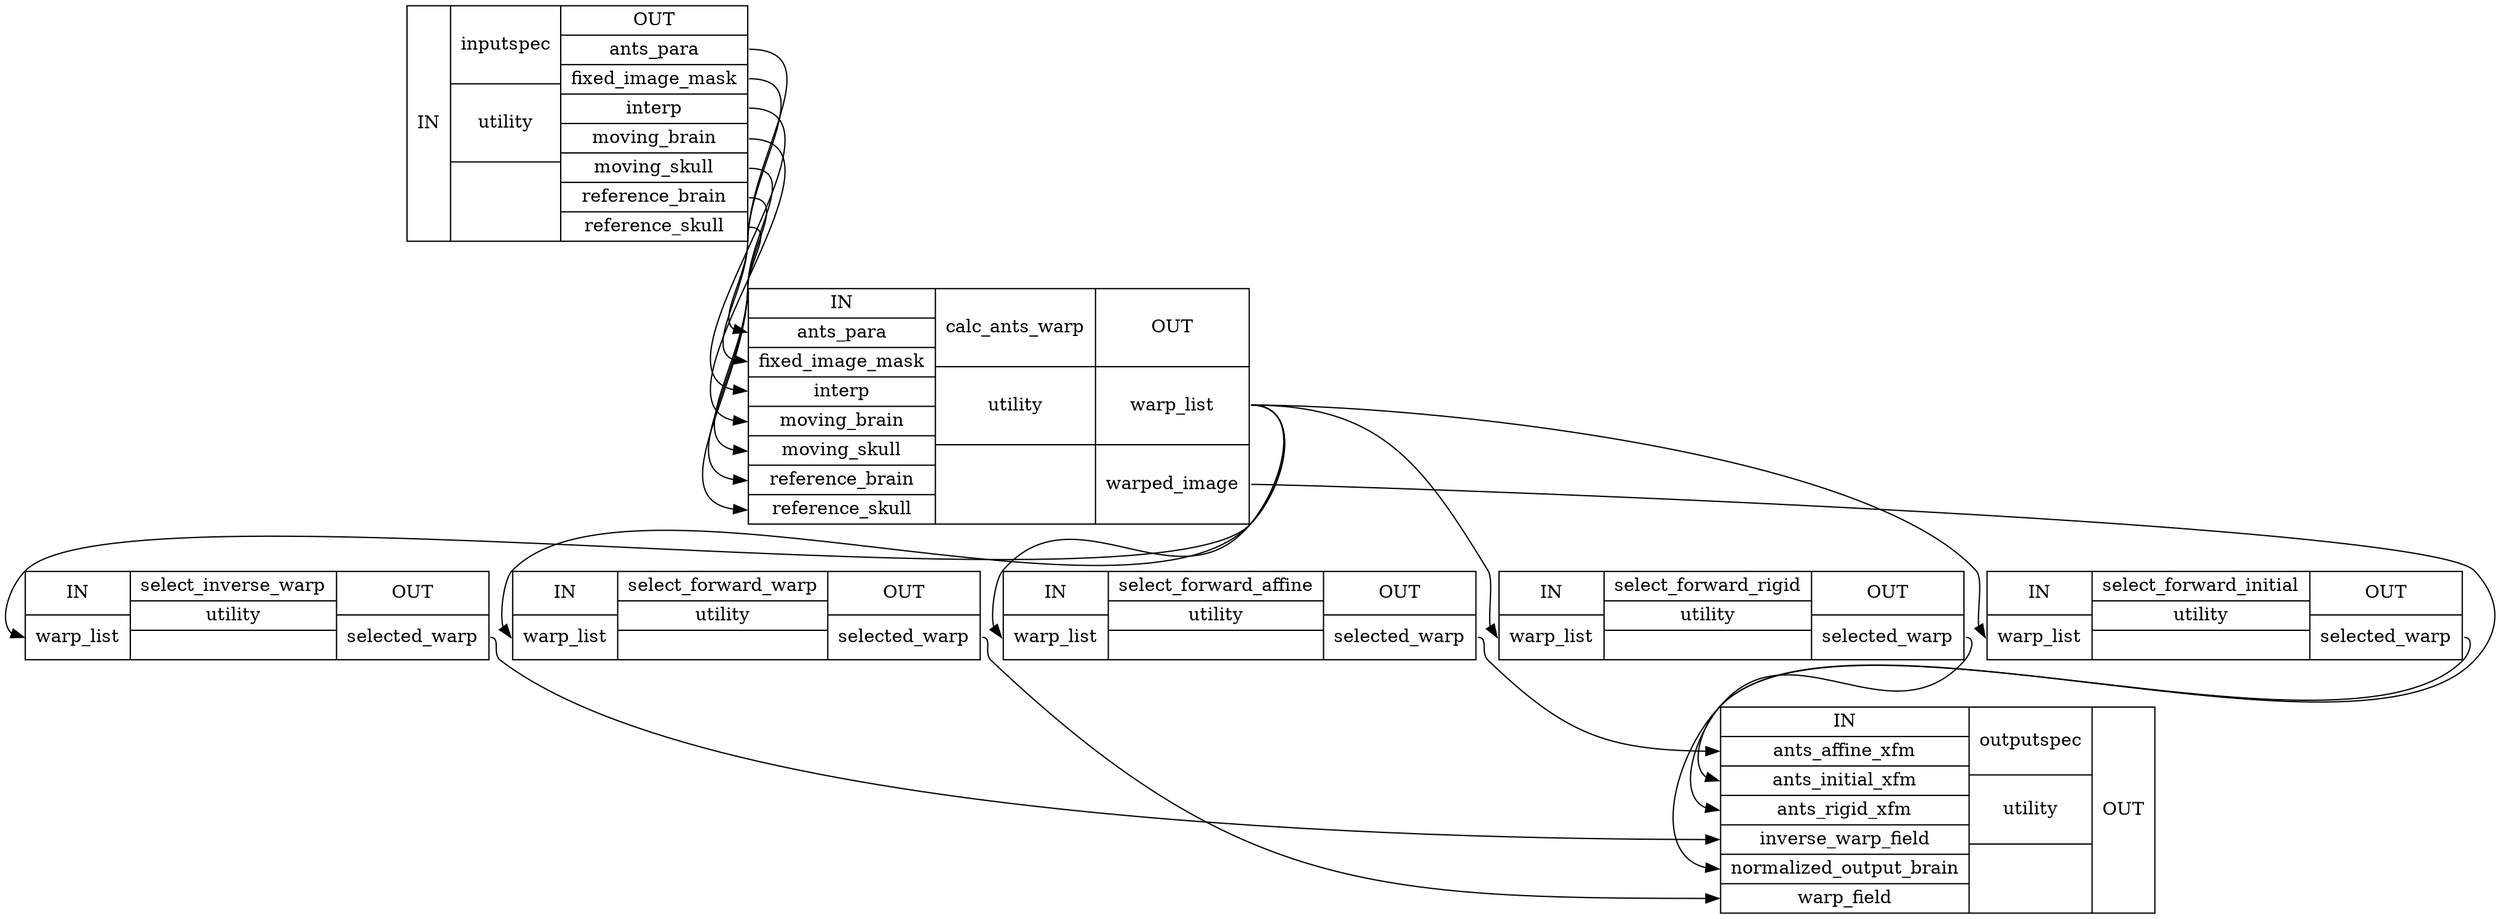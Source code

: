 digraph structs {
node [shape=record];
create_wf_calculate_ants_warpinputspec [label="{IN}|{ inputspec | utility |  }|{OUT|<outantspara> ants_para|<outfixedimagemask> fixed_image_mask|<outinterp> interp|<outmovingbrain> moving_brain|<outmovingskull> moving_skull|<outreferencebrain> reference_brain|<outreferenceskull> reference_skull}"];
create_wf_calculate_ants_warpcalc_ants_warp [label="{IN|<inantspara> ants_para|<infixedimagemask> fixed_image_mask|<ininterp> interp|<inmovingbrain> moving_brain|<inmovingskull> moving_skull|<inreferencebrain> reference_brain|<inreferenceskull> reference_skull}|{ calc_ants_warp | utility |  }|{OUT|<outwarplist> warp_list|<outwarpedimage> warped_image}"];
create_wf_calculate_ants_warpselect_inverse_warp [label="{IN|<inwarplist> warp_list}|{ select_inverse_warp | utility |  }|{OUT|<outselectedwarp> selected_warp}"];
create_wf_calculate_ants_warpselect_forward_warp [label="{IN|<inwarplist> warp_list}|{ select_forward_warp | utility |  }|{OUT|<outselectedwarp> selected_warp}"];
create_wf_calculate_ants_warpselect_forward_affine [label="{IN|<inwarplist> warp_list}|{ select_forward_affine | utility |  }|{OUT|<outselectedwarp> selected_warp}"];
create_wf_calculate_ants_warpselect_forward_rigid [label="{IN|<inwarplist> warp_list}|{ select_forward_rigid | utility |  }|{OUT|<outselectedwarp> selected_warp}"];
create_wf_calculate_ants_warpselect_forward_initial [label="{IN|<inwarplist> warp_list}|{ select_forward_initial | utility |  }|{OUT|<outselectedwarp> selected_warp}"];
create_wf_calculate_ants_warpoutputspec [label="{IN|<inantsaffinexfm> ants_affine_xfm|<inantsinitialxfm> ants_initial_xfm|<inantsrigidxfm> ants_rigid_xfm|<ininversewarpfield> inverse_warp_field|<innormalizedoutputbrain> normalized_output_brain|<inwarpfield> warp_field}|{ outputspec | utility |  }|{OUT}"];
create_wf_calculate_ants_warpcalc_ants_warp:outwarpedimage:e -> create_wf_calculate_ants_warpoutputspec:innormalizedoutputbrain:w;
create_wf_calculate_ants_warpcalc_ants_warp:outwarplist:e -> create_wf_calculate_ants_warpselect_forward_affine:inwarplist:w;
create_wf_calculate_ants_warpcalc_ants_warp:outwarplist:e -> create_wf_calculate_ants_warpselect_forward_initial:inwarplist:w;
create_wf_calculate_ants_warpcalc_ants_warp:outwarplist:e -> create_wf_calculate_ants_warpselect_forward_rigid:inwarplist:w;
create_wf_calculate_ants_warpcalc_ants_warp:outwarplist:e -> create_wf_calculate_ants_warpselect_forward_warp:inwarplist:w;
create_wf_calculate_ants_warpcalc_ants_warp:outwarplist:e -> create_wf_calculate_ants_warpselect_inverse_warp:inwarplist:w;
create_wf_calculate_ants_warpinputspec:outantspara:e -> create_wf_calculate_ants_warpcalc_ants_warp:inantspara:w;
create_wf_calculate_ants_warpinputspec:outfixedimagemask:e -> create_wf_calculate_ants_warpcalc_ants_warp:infixedimagemask:w;
create_wf_calculate_ants_warpinputspec:outinterp:e -> create_wf_calculate_ants_warpcalc_ants_warp:ininterp:w;
create_wf_calculate_ants_warpinputspec:outmovingbrain:e -> create_wf_calculate_ants_warpcalc_ants_warp:inmovingbrain:w;
create_wf_calculate_ants_warpinputspec:outmovingskull:e -> create_wf_calculate_ants_warpcalc_ants_warp:inmovingskull:w;
create_wf_calculate_ants_warpinputspec:outreferencebrain:e -> create_wf_calculate_ants_warpcalc_ants_warp:inreferencebrain:w;
create_wf_calculate_ants_warpinputspec:outreferenceskull:e -> create_wf_calculate_ants_warpcalc_ants_warp:inreferenceskull:w;
create_wf_calculate_ants_warpselect_forward_affine:outselectedwarp:e -> create_wf_calculate_ants_warpoutputspec:inantsaffinexfm:w;
create_wf_calculate_ants_warpselect_forward_initial:outselectedwarp:e -> create_wf_calculate_ants_warpoutputspec:inantsinitialxfm:w;
create_wf_calculate_ants_warpselect_forward_rigid:outselectedwarp:e -> create_wf_calculate_ants_warpoutputspec:inantsrigidxfm:w;
create_wf_calculate_ants_warpselect_forward_warp:outselectedwarp:e -> create_wf_calculate_ants_warpoutputspec:inwarpfield:w;
create_wf_calculate_ants_warpselect_inverse_warp:outselectedwarp:e -> create_wf_calculate_ants_warpoutputspec:ininversewarpfield:w;
}